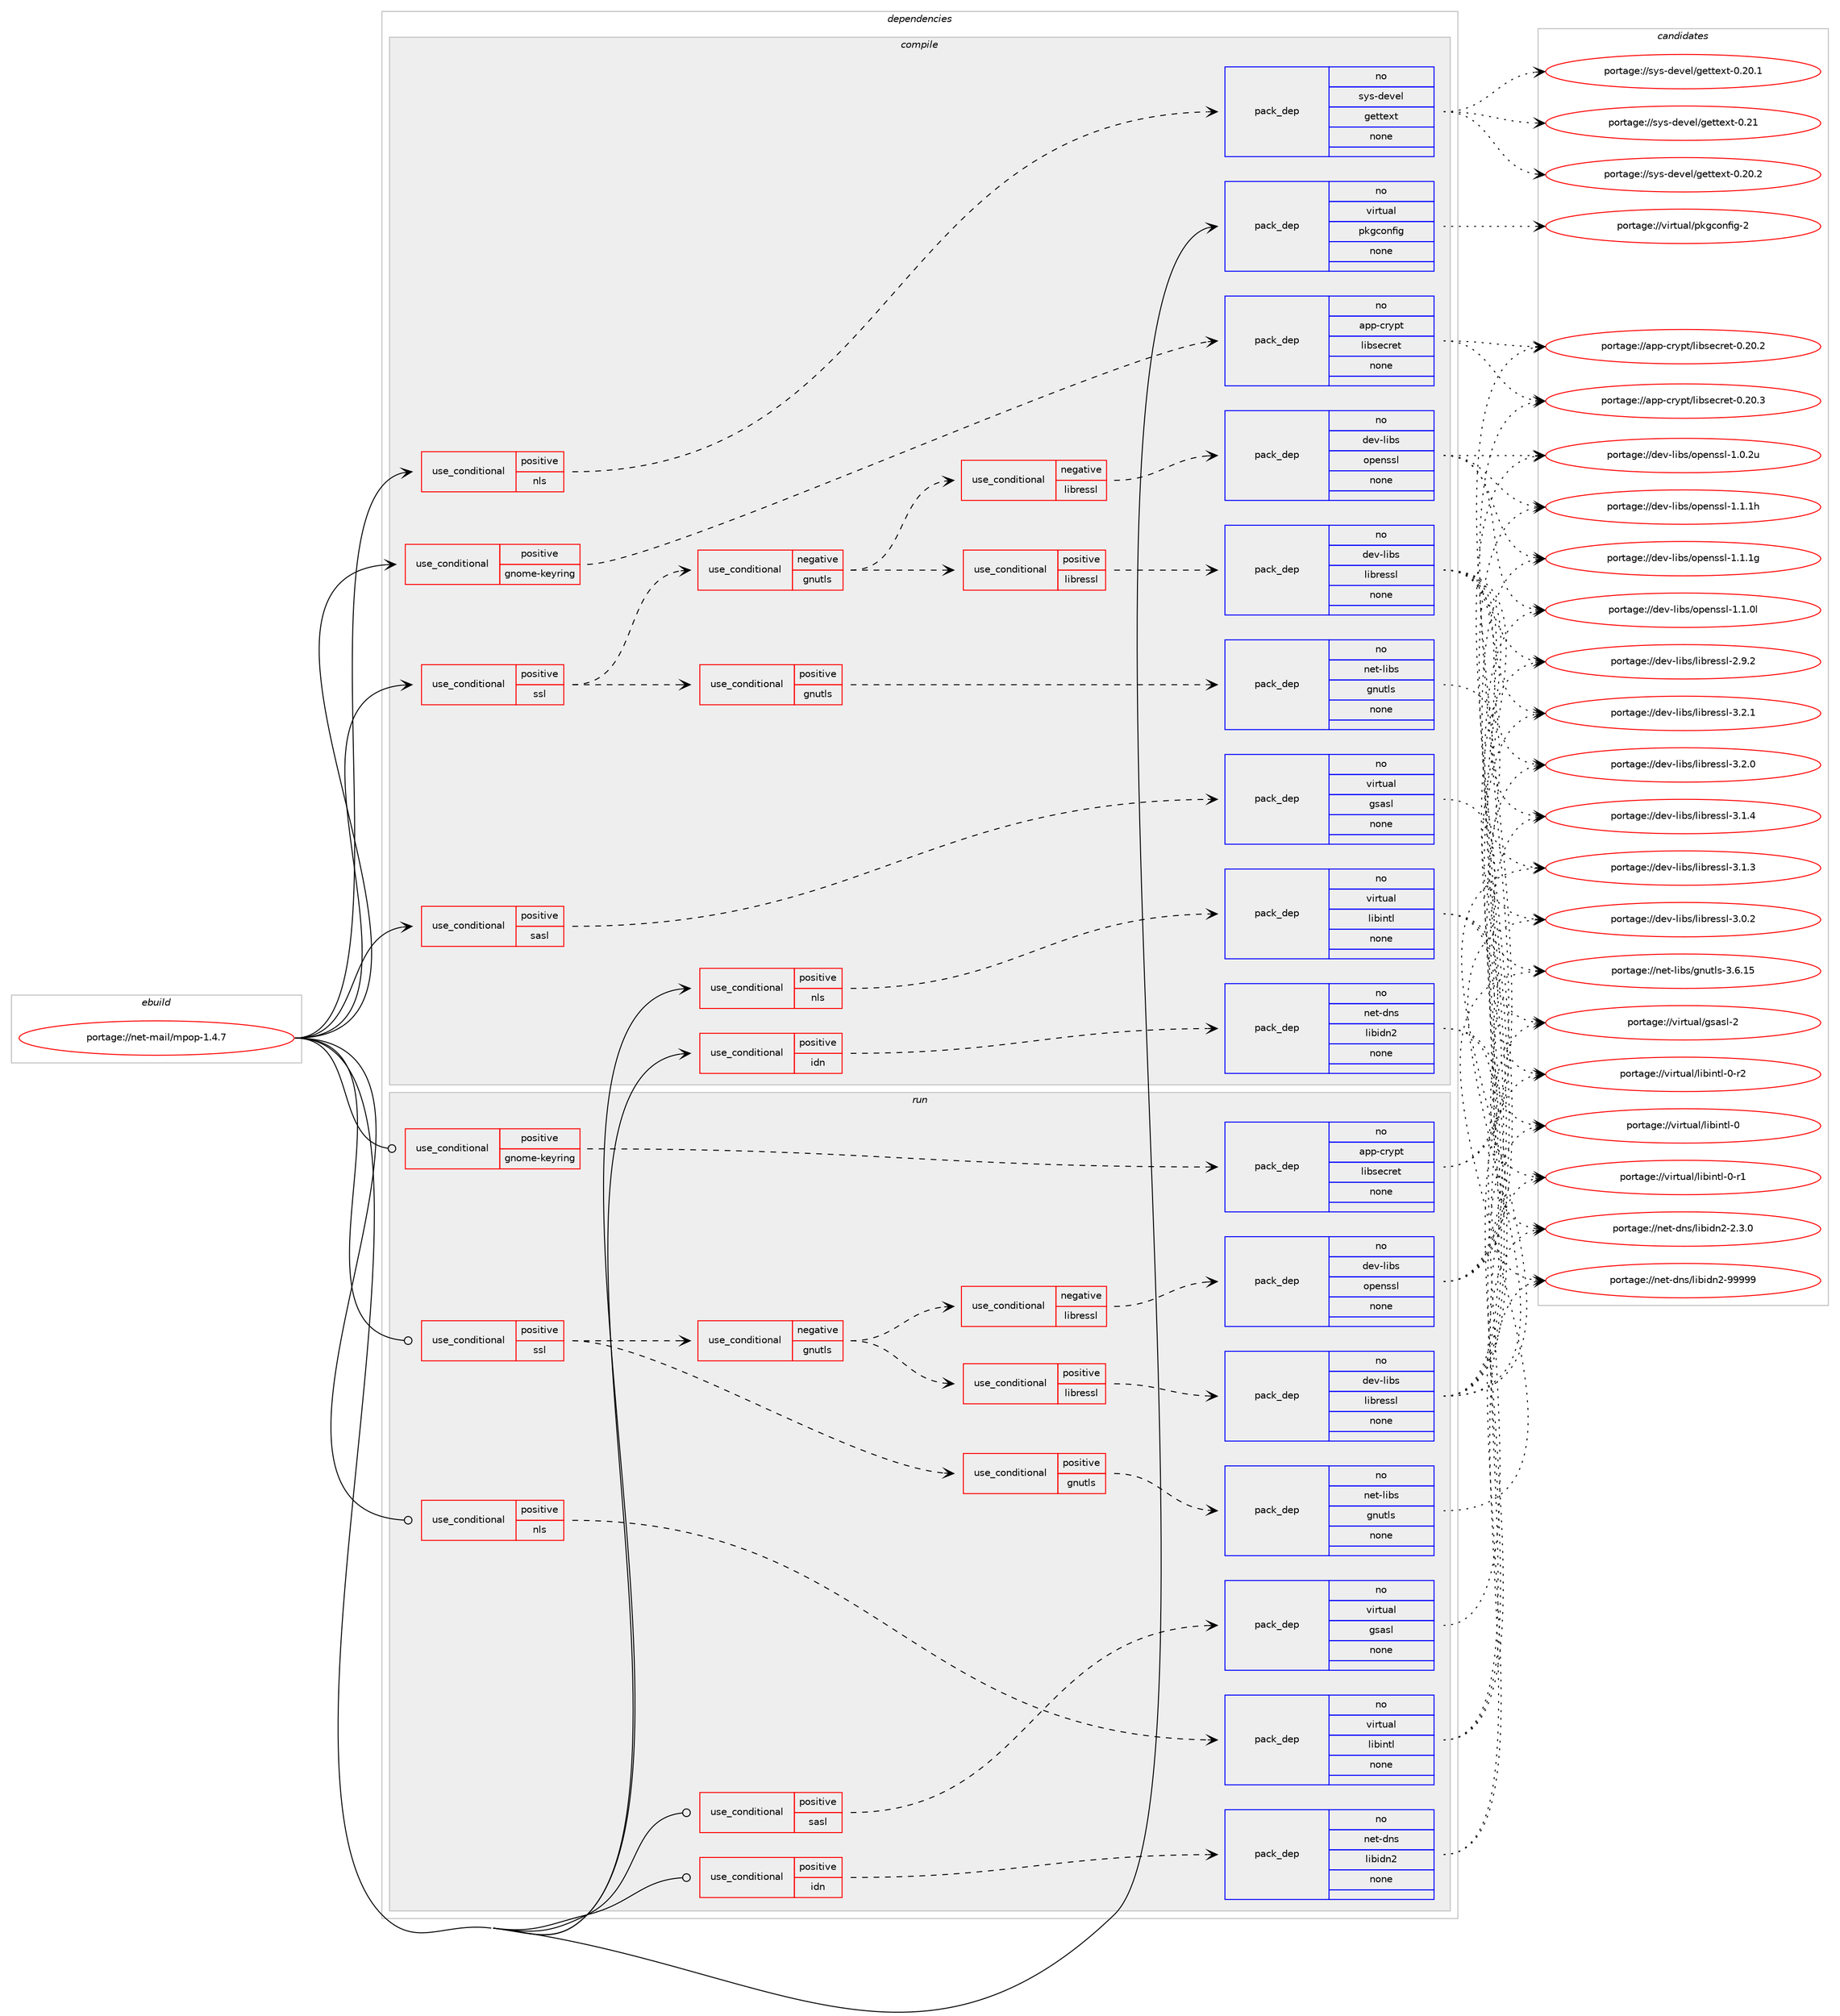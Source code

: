 digraph prolog {

# *************
# Graph options
# *************

newrank=true;
concentrate=true;
compound=true;
graph [rankdir=LR,fontname=Helvetica,fontsize=10,ranksep=1.5];#, ranksep=2.5, nodesep=0.2];
edge  [arrowhead=vee];
node  [fontname=Helvetica,fontsize=10];

# **********
# The ebuild
# **********

subgraph cluster_leftcol {
color=gray;
rank=same;
label=<<i>ebuild</i>>;
id [label="portage://net-mail/mpop-1.4.7", color=red, width=4, href="../net-mail/mpop-1.4.7.svg"];
}

# ****************
# The dependencies
# ****************

subgraph cluster_midcol {
color=gray;
label=<<i>dependencies</i>>;
subgraph cluster_compile {
fillcolor="#eeeeee";
style=filled;
label=<<i>compile</i>>;
subgraph cond501 {
dependency3392 [label=<<TABLE BORDER="0" CELLBORDER="1" CELLSPACING="0" CELLPADDING="4"><TR><TD ROWSPAN="3" CELLPADDING="10">use_conditional</TD></TR><TR><TD>positive</TD></TR><TR><TD>gnome-keyring</TD></TR></TABLE>>, shape=none, color=red];
subgraph pack2841 {
dependency3393 [label=<<TABLE BORDER="0" CELLBORDER="1" CELLSPACING="0" CELLPADDING="4" WIDTH="220"><TR><TD ROWSPAN="6" CELLPADDING="30">pack_dep</TD></TR><TR><TD WIDTH="110">no</TD></TR><TR><TD>app-crypt</TD></TR><TR><TD>libsecret</TD></TR><TR><TD>none</TD></TR><TR><TD></TD></TR></TABLE>>, shape=none, color=blue];
}
dependency3392:e -> dependency3393:w [weight=20,style="dashed",arrowhead="vee"];
}
id:e -> dependency3392:w [weight=20,style="solid",arrowhead="vee"];
subgraph cond502 {
dependency3394 [label=<<TABLE BORDER="0" CELLBORDER="1" CELLSPACING="0" CELLPADDING="4"><TR><TD ROWSPAN="3" CELLPADDING="10">use_conditional</TD></TR><TR><TD>positive</TD></TR><TR><TD>idn</TD></TR></TABLE>>, shape=none, color=red];
subgraph pack2842 {
dependency3395 [label=<<TABLE BORDER="0" CELLBORDER="1" CELLSPACING="0" CELLPADDING="4" WIDTH="220"><TR><TD ROWSPAN="6" CELLPADDING="30">pack_dep</TD></TR><TR><TD WIDTH="110">no</TD></TR><TR><TD>net-dns</TD></TR><TR><TD>libidn2</TD></TR><TR><TD>none</TD></TR><TR><TD></TD></TR></TABLE>>, shape=none, color=blue];
}
dependency3394:e -> dependency3395:w [weight=20,style="dashed",arrowhead="vee"];
}
id:e -> dependency3394:w [weight=20,style="solid",arrowhead="vee"];
subgraph cond503 {
dependency3396 [label=<<TABLE BORDER="0" CELLBORDER="1" CELLSPACING="0" CELLPADDING="4"><TR><TD ROWSPAN="3" CELLPADDING="10">use_conditional</TD></TR><TR><TD>positive</TD></TR><TR><TD>nls</TD></TR></TABLE>>, shape=none, color=red];
subgraph pack2843 {
dependency3397 [label=<<TABLE BORDER="0" CELLBORDER="1" CELLSPACING="0" CELLPADDING="4" WIDTH="220"><TR><TD ROWSPAN="6" CELLPADDING="30">pack_dep</TD></TR><TR><TD WIDTH="110">no</TD></TR><TR><TD>sys-devel</TD></TR><TR><TD>gettext</TD></TR><TR><TD>none</TD></TR><TR><TD></TD></TR></TABLE>>, shape=none, color=blue];
}
dependency3396:e -> dependency3397:w [weight=20,style="dashed",arrowhead="vee"];
}
id:e -> dependency3396:w [weight=20,style="solid",arrowhead="vee"];
subgraph cond504 {
dependency3398 [label=<<TABLE BORDER="0" CELLBORDER="1" CELLSPACING="0" CELLPADDING="4"><TR><TD ROWSPAN="3" CELLPADDING="10">use_conditional</TD></TR><TR><TD>positive</TD></TR><TR><TD>nls</TD></TR></TABLE>>, shape=none, color=red];
subgraph pack2844 {
dependency3399 [label=<<TABLE BORDER="0" CELLBORDER="1" CELLSPACING="0" CELLPADDING="4" WIDTH="220"><TR><TD ROWSPAN="6" CELLPADDING="30">pack_dep</TD></TR><TR><TD WIDTH="110">no</TD></TR><TR><TD>virtual</TD></TR><TR><TD>libintl</TD></TR><TR><TD>none</TD></TR><TR><TD></TD></TR></TABLE>>, shape=none, color=blue];
}
dependency3398:e -> dependency3399:w [weight=20,style="dashed",arrowhead="vee"];
}
id:e -> dependency3398:w [weight=20,style="solid",arrowhead="vee"];
subgraph cond505 {
dependency3400 [label=<<TABLE BORDER="0" CELLBORDER="1" CELLSPACING="0" CELLPADDING="4"><TR><TD ROWSPAN="3" CELLPADDING="10">use_conditional</TD></TR><TR><TD>positive</TD></TR><TR><TD>sasl</TD></TR></TABLE>>, shape=none, color=red];
subgraph pack2845 {
dependency3401 [label=<<TABLE BORDER="0" CELLBORDER="1" CELLSPACING="0" CELLPADDING="4" WIDTH="220"><TR><TD ROWSPAN="6" CELLPADDING="30">pack_dep</TD></TR><TR><TD WIDTH="110">no</TD></TR><TR><TD>virtual</TD></TR><TR><TD>gsasl</TD></TR><TR><TD>none</TD></TR><TR><TD></TD></TR></TABLE>>, shape=none, color=blue];
}
dependency3400:e -> dependency3401:w [weight=20,style="dashed",arrowhead="vee"];
}
id:e -> dependency3400:w [weight=20,style="solid",arrowhead="vee"];
subgraph cond506 {
dependency3402 [label=<<TABLE BORDER="0" CELLBORDER="1" CELLSPACING="0" CELLPADDING="4"><TR><TD ROWSPAN="3" CELLPADDING="10">use_conditional</TD></TR><TR><TD>positive</TD></TR><TR><TD>ssl</TD></TR></TABLE>>, shape=none, color=red];
subgraph cond507 {
dependency3403 [label=<<TABLE BORDER="0" CELLBORDER="1" CELLSPACING="0" CELLPADDING="4"><TR><TD ROWSPAN="3" CELLPADDING="10">use_conditional</TD></TR><TR><TD>positive</TD></TR><TR><TD>gnutls</TD></TR></TABLE>>, shape=none, color=red];
subgraph pack2846 {
dependency3404 [label=<<TABLE BORDER="0" CELLBORDER="1" CELLSPACING="0" CELLPADDING="4" WIDTH="220"><TR><TD ROWSPAN="6" CELLPADDING="30">pack_dep</TD></TR><TR><TD WIDTH="110">no</TD></TR><TR><TD>net-libs</TD></TR><TR><TD>gnutls</TD></TR><TR><TD>none</TD></TR><TR><TD></TD></TR></TABLE>>, shape=none, color=blue];
}
dependency3403:e -> dependency3404:w [weight=20,style="dashed",arrowhead="vee"];
}
dependency3402:e -> dependency3403:w [weight=20,style="dashed",arrowhead="vee"];
subgraph cond508 {
dependency3405 [label=<<TABLE BORDER="0" CELLBORDER="1" CELLSPACING="0" CELLPADDING="4"><TR><TD ROWSPAN="3" CELLPADDING="10">use_conditional</TD></TR><TR><TD>negative</TD></TR><TR><TD>gnutls</TD></TR></TABLE>>, shape=none, color=red];
subgraph cond509 {
dependency3406 [label=<<TABLE BORDER="0" CELLBORDER="1" CELLSPACING="0" CELLPADDING="4"><TR><TD ROWSPAN="3" CELLPADDING="10">use_conditional</TD></TR><TR><TD>negative</TD></TR><TR><TD>libressl</TD></TR></TABLE>>, shape=none, color=red];
subgraph pack2847 {
dependency3407 [label=<<TABLE BORDER="0" CELLBORDER="1" CELLSPACING="0" CELLPADDING="4" WIDTH="220"><TR><TD ROWSPAN="6" CELLPADDING="30">pack_dep</TD></TR><TR><TD WIDTH="110">no</TD></TR><TR><TD>dev-libs</TD></TR><TR><TD>openssl</TD></TR><TR><TD>none</TD></TR><TR><TD></TD></TR></TABLE>>, shape=none, color=blue];
}
dependency3406:e -> dependency3407:w [weight=20,style="dashed",arrowhead="vee"];
}
dependency3405:e -> dependency3406:w [weight=20,style="dashed",arrowhead="vee"];
subgraph cond510 {
dependency3408 [label=<<TABLE BORDER="0" CELLBORDER="1" CELLSPACING="0" CELLPADDING="4"><TR><TD ROWSPAN="3" CELLPADDING="10">use_conditional</TD></TR><TR><TD>positive</TD></TR><TR><TD>libressl</TD></TR></TABLE>>, shape=none, color=red];
subgraph pack2848 {
dependency3409 [label=<<TABLE BORDER="0" CELLBORDER="1" CELLSPACING="0" CELLPADDING="4" WIDTH="220"><TR><TD ROWSPAN="6" CELLPADDING="30">pack_dep</TD></TR><TR><TD WIDTH="110">no</TD></TR><TR><TD>dev-libs</TD></TR><TR><TD>libressl</TD></TR><TR><TD>none</TD></TR><TR><TD></TD></TR></TABLE>>, shape=none, color=blue];
}
dependency3408:e -> dependency3409:w [weight=20,style="dashed",arrowhead="vee"];
}
dependency3405:e -> dependency3408:w [weight=20,style="dashed",arrowhead="vee"];
}
dependency3402:e -> dependency3405:w [weight=20,style="dashed",arrowhead="vee"];
}
id:e -> dependency3402:w [weight=20,style="solid",arrowhead="vee"];
subgraph pack2849 {
dependency3410 [label=<<TABLE BORDER="0" CELLBORDER="1" CELLSPACING="0" CELLPADDING="4" WIDTH="220"><TR><TD ROWSPAN="6" CELLPADDING="30">pack_dep</TD></TR><TR><TD WIDTH="110">no</TD></TR><TR><TD>virtual</TD></TR><TR><TD>pkgconfig</TD></TR><TR><TD>none</TD></TR><TR><TD></TD></TR></TABLE>>, shape=none, color=blue];
}
id:e -> dependency3410:w [weight=20,style="solid",arrowhead="vee"];
}
subgraph cluster_compileandrun {
fillcolor="#eeeeee";
style=filled;
label=<<i>compile and run</i>>;
}
subgraph cluster_run {
fillcolor="#eeeeee";
style=filled;
label=<<i>run</i>>;
subgraph cond511 {
dependency3411 [label=<<TABLE BORDER="0" CELLBORDER="1" CELLSPACING="0" CELLPADDING="4"><TR><TD ROWSPAN="3" CELLPADDING="10">use_conditional</TD></TR><TR><TD>positive</TD></TR><TR><TD>gnome-keyring</TD></TR></TABLE>>, shape=none, color=red];
subgraph pack2850 {
dependency3412 [label=<<TABLE BORDER="0" CELLBORDER="1" CELLSPACING="0" CELLPADDING="4" WIDTH="220"><TR><TD ROWSPAN="6" CELLPADDING="30">pack_dep</TD></TR><TR><TD WIDTH="110">no</TD></TR><TR><TD>app-crypt</TD></TR><TR><TD>libsecret</TD></TR><TR><TD>none</TD></TR><TR><TD></TD></TR></TABLE>>, shape=none, color=blue];
}
dependency3411:e -> dependency3412:w [weight=20,style="dashed",arrowhead="vee"];
}
id:e -> dependency3411:w [weight=20,style="solid",arrowhead="odot"];
subgraph cond512 {
dependency3413 [label=<<TABLE BORDER="0" CELLBORDER="1" CELLSPACING="0" CELLPADDING="4"><TR><TD ROWSPAN="3" CELLPADDING="10">use_conditional</TD></TR><TR><TD>positive</TD></TR><TR><TD>idn</TD></TR></TABLE>>, shape=none, color=red];
subgraph pack2851 {
dependency3414 [label=<<TABLE BORDER="0" CELLBORDER="1" CELLSPACING="0" CELLPADDING="4" WIDTH="220"><TR><TD ROWSPAN="6" CELLPADDING="30">pack_dep</TD></TR><TR><TD WIDTH="110">no</TD></TR><TR><TD>net-dns</TD></TR><TR><TD>libidn2</TD></TR><TR><TD>none</TD></TR><TR><TD></TD></TR></TABLE>>, shape=none, color=blue];
}
dependency3413:e -> dependency3414:w [weight=20,style="dashed",arrowhead="vee"];
}
id:e -> dependency3413:w [weight=20,style="solid",arrowhead="odot"];
subgraph cond513 {
dependency3415 [label=<<TABLE BORDER="0" CELLBORDER="1" CELLSPACING="0" CELLPADDING="4"><TR><TD ROWSPAN="3" CELLPADDING="10">use_conditional</TD></TR><TR><TD>positive</TD></TR><TR><TD>nls</TD></TR></TABLE>>, shape=none, color=red];
subgraph pack2852 {
dependency3416 [label=<<TABLE BORDER="0" CELLBORDER="1" CELLSPACING="0" CELLPADDING="4" WIDTH="220"><TR><TD ROWSPAN="6" CELLPADDING="30">pack_dep</TD></TR><TR><TD WIDTH="110">no</TD></TR><TR><TD>virtual</TD></TR><TR><TD>libintl</TD></TR><TR><TD>none</TD></TR><TR><TD></TD></TR></TABLE>>, shape=none, color=blue];
}
dependency3415:e -> dependency3416:w [weight=20,style="dashed",arrowhead="vee"];
}
id:e -> dependency3415:w [weight=20,style="solid",arrowhead="odot"];
subgraph cond514 {
dependency3417 [label=<<TABLE BORDER="0" CELLBORDER="1" CELLSPACING="0" CELLPADDING="4"><TR><TD ROWSPAN="3" CELLPADDING="10">use_conditional</TD></TR><TR><TD>positive</TD></TR><TR><TD>sasl</TD></TR></TABLE>>, shape=none, color=red];
subgraph pack2853 {
dependency3418 [label=<<TABLE BORDER="0" CELLBORDER="1" CELLSPACING="0" CELLPADDING="4" WIDTH="220"><TR><TD ROWSPAN="6" CELLPADDING="30">pack_dep</TD></TR><TR><TD WIDTH="110">no</TD></TR><TR><TD>virtual</TD></TR><TR><TD>gsasl</TD></TR><TR><TD>none</TD></TR><TR><TD></TD></TR></TABLE>>, shape=none, color=blue];
}
dependency3417:e -> dependency3418:w [weight=20,style="dashed",arrowhead="vee"];
}
id:e -> dependency3417:w [weight=20,style="solid",arrowhead="odot"];
subgraph cond515 {
dependency3419 [label=<<TABLE BORDER="0" CELLBORDER="1" CELLSPACING="0" CELLPADDING="4"><TR><TD ROWSPAN="3" CELLPADDING="10">use_conditional</TD></TR><TR><TD>positive</TD></TR><TR><TD>ssl</TD></TR></TABLE>>, shape=none, color=red];
subgraph cond516 {
dependency3420 [label=<<TABLE BORDER="0" CELLBORDER="1" CELLSPACING="0" CELLPADDING="4"><TR><TD ROWSPAN="3" CELLPADDING="10">use_conditional</TD></TR><TR><TD>positive</TD></TR><TR><TD>gnutls</TD></TR></TABLE>>, shape=none, color=red];
subgraph pack2854 {
dependency3421 [label=<<TABLE BORDER="0" CELLBORDER="1" CELLSPACING="0" CELLPADDING="4" WIDTH="220"><TR><TD ROWSPAN="6" CELLPADDING="30">pack_dep</TD></TR><TR><TD WIDTH="110">no</TD></TR><TR><TD>net-libs</TD></TR><TR><TD>gnutls</TD></TR><TR><TD>none</TD></TR><TR><TD></TD></TR></TABLE>>, shape=none, color=blue];
}
dependency3420:e -> dependency3421:w [weight=20,style="dashed",arrowhead="vee"];
}
dependency3419:e -> dependency3420:w [weight=20,style="dashed",arrowhead="vee"];
subgraph cond517 {
dependency3422 [label=<<TABLE BORDER="0" CELLBORDER="1" CELLSPACING="0" CELLPADDING="4"><TR><TD ROWSPAN="3" CELLPADDING="10">use_conditional</TD></TR><TR><TD>negative</TD></TR><TR><TD>gnutls</TD></TR></TABLE>>, shape=none, color=red];
subgraph cond518 {
dependency3423 [label=<<TABLE BORDER="0" CELLBORDER="1" CELLSPACING="0" CELLPADDING="4"><TR><TD ROWSPAN="3" CELLPADDING="10">use_conditional</TD></TR><TR><TD>negative</TD></TR><TR><TD>libressl</TD></TR></TABLE>>, shape=none, color=red];
subgraph pack2855 {
dependency3424 [label=<<TABLE BORDER="0" CELLBORDER="1" CELLSPACING="0" CELLPADDING="4" WIDTH="220"><TR><TD ROWSPAN="6" CELLPADDING="30">pack_dep</TD></TR><TR><TD WIDTH="110">no</TD></TR><TR><TD>dev-libs</TD></TR><TR><TD>openssl</TD></TR><TR><TD>none</TD></TR><TR><TD></TD></TR></TABLE>>, shape=none, color=blue];
}
dependency3423:e -> dependency3424:w [weight=20,style="dashed",arrowhead="vee"];
}
dependency3422:e -> dependency3423:w [weight=20,style="dashed",arrowhead="vee"];
subgraph cond519 {
dependency3425 [label=<<TABLE BORDER="0" CELLBORDER="1" CELLSPACING="0" CELLPADDING="4"><TR><TD ROWSPAN="3" CELLPADDING="10">use_conditional</TD></TR><TR><TD>positive</TD></TR><TR><TD>libressl</TD></TR></TABLE>>, shape=none, color=red];
subgraph pack2856 {
dependency3426 [label=<<TABLE BORDER="0" CELLBORDER="1" CELLSPACING="0" CELLPADDING="4" WIDTH="220"><TR><TD ROWSPAN="6" CELLPADDING="30">pack_dep</TD></TR><TR><TD WIDTH="110">no</TD></TR><TR><TD>dev-libs</TD></TR><TR><TD>libressl</TD></TR><TR><TD>none</TD></TR><TR><TD></TD></TR></TABLE>>, shape=none, color=blue];
}
dependency3425:e -> dependency3426:w [weight=20,style="dashed",arrowhead="vee"];
}
dependency3422:e -> dependency3425:w [weight=20,style="dashed",arrowhead="vee"];
}
dependency3419:e -> dependency3422:w [weight=20,style="dashed",arrowhead="vee"];
}
id:e -> dependency3419:w [weight=20,style="solid",arrowhead="odot"];
}
}

# **************
# The candidates
# **************

subgraph cluster_choices {
rank=same;
color=gray;
label=<<i>candidates</i>>;

subgraph choice2841 {
color=black;
nodesep=1;
choice97112112459911412111211647108105981151019911410111645484650484651 [label="portage://app-crypt/libsecret-0.20.3", color=red, width=4,href="../app-crypt/libsecret-0.20.3.svg"];
choice97112112459911412111211647108105981151019911410111645484650484650 [label="portage://app-crypt/libsecret-0.20.2", color=red, width=4,href="../app-crypt/libsecret-0.20.2.svg"];
dependency3393:e -> choice97112112459911412111211647108105981151019911410111645484650484651:w [style=dotted,weight="100"];
dependency3393:e -> choice97112112459911412111211647108105981151019911410111645484650484650:w [style=dotted,weight="100"];
}
subgraph choice2842 {
color=black;
nodesep=1;
choice11010111645100110115471081059810510011050455757575757 [label="portage://net-dns/libidn2-99999", color=red, width=4,href="../net-dns/libidn2-99999.svg"];
choice11010111645100110115471081059810510011050455046514648 [label="portage://net-dns/libidn2-2.3.0", color=red, width=4,href="../net-dns/libidn2-2.3.0.svg"];
dependency3395:e -> choice11010111645100110115471081059810510011050455757575757:w [style=dotted,weight="100"];
dependency3395:e -> choice11010111645100110115471081059810510011050455046514648:w [style=dotted,weight="100"];
}
subgraph choice2843 {
color=black;
nodesep=1;
choice11512111545100101118101108471031011161161011201164548465049 [label="portage://sys-devel/gettext-0.21", color=red, width=4,href="../sys-devel/gettext-0.21.svg"];
choice115121115451001011181011084710310111611610112011645484650484650 [label="portage://sys-devel/gettext-0.20.2", color=red, width=4,href="../sys-devel/gettext-0.20.2.svg"];
choice115121115451001011181011084710310111611610112011645484650484649 [label="portage://sys-devel/gettext-0.20.1", color=red, width=4,href="../sys-devel/gettext-0.20.1.svg"];
dependency3397:e -> choice11512111545100101118101108471031011161161011201164548465049:w [style=dotted,weight="100"];
dependency3397:e -> choice115121115451001011181011084710310111611610112011645484650484650:w [style=dotted,weight="100"];
dependency3397:e -> choice115121115451001011181011084710310111611610112011645484650484649:w [style=dotted,weight="100"];
}
subgraph choice2844 {
color=black;
nodesep=1;
choice11810511411611797108471081059810511011610845484511450 [label="portage://virtual/libintl-0-r2", color=red, width=4,href="../virtual/libintl-0-r2.svg"];
choice11810511411611797108471081059810511011610845484511449 [label="portage://virtual/libintl-0-r1", color=red, width=4,href="../virtual/libintl-0-r1.svg"];
choice1181051141161179710847108105981051101161084548 [label="portage://virtual/libintl-0", color=red, width=4,href="../virtual/libintl-0.svg"];
dependency3399:e -> choice11810511411611797108471081059810511011610845484511450:w [style=dotted,weight="100"];
dependency3399:e -> choice11810511411611797108471081059810511011610845484511449:w [style=dotted,weight="100"];
dependency3399:e -> choice1181051141161179710847108105981051101161084548:w [style=dotted,weight="100"];
}
subgraph choice2845 {
color=black;
nodesep=1;
choice1181051141161179710847103115971151084550 [label="portage://virtual/gsasl-2", color=red, width=4,href="../virtual/gsasl-2.svg"];
dependency3401:e -> choice1181051141161179710847103115971151084550:w [style=dotted,weight="100"];
}
subgraph choice2846 {
color=black;
nodesep=1;
choice11010111645108105981154710311011711610811545514654464953 [label="portage://net-libs/gnutls-3.6.15", color=red, width=4,href="../net-libs/gnutls-3.6.15.svg"];
dependency3404:e -> choice11010111645108105981154710311011711610811545514654464953:w [style=dotted,weight="100"];
}
subgraph choice2847 {
color=black;
nodesep=1;
choice100101118451081059811547111112101110115115108454946494649104 [label="portage://dev-libs/openssl-1.1.1h", color=red, width=4,href="../dev-libs/openssl-1.1.1h.svg"];
choice100101118451081059811547111112101110115115108454946494649103 [label="portage://dev-libs/openssl-1.1.1g", color=red, width=4,href="../dev-libs/openssl-1.1.1g.svg"];
choice100101118451081059811547111112101110115115108454946494648108 [label="portage://dev-libs/openssl-1.1.0l", color=red, width=4,href="../dev-libs/openssl-1.1.0l.svg"];
choice100101118451081059811547111112101110115115108454946484650117 [label="portage://dev-libs/openssl-1.0.2u", color=red, width=4,href="../dev-libs/openssl-1.0.2u.svg"];
dependency3407:e -> choice100101118451081059811547111112101110115115108454946494649104:w [style=dotted,weight="100"];
dependency3407:e -> choice100101118451081059811547111112101110115115108454946494649103:w [style=dotted,weight="100"];
dependency3407:e -> choice100101118451081059811547111112101110115115108454946494648108:w [style=dotted,weight="100"];
dependency3407:e -> choice100101118451081059811547111112101110115115108454946484650117:w [style=dotted,weight="100"];
}
subgraph choice2848 {
color=black;
nodesep=1;
choice10010111845108105981154710810598114101115115108455146504649 [label="portage://dev-libs/libressl-3.2.1", color=red, width=4,href="../dev-libs/libressl-3.2.1.svg"];
choice10010111845108105981154710810598114101115115108455146504648 [label="portage://dev-libs/libressl-3.2.0", color=red, width=4,href="../dev-libs/libressl-3.2.0.svg"];
choice10010111845108105981154710810598114101115115108455146494652 [label="portage://dev-libs/libressl-3.1.4", color=red, width=4,href="../dev-libs/libressl-3.1.4.svg"];
choice10010111845108105981154710810598114101115115108455146494651 [label="portage://dev-libs/libressl-3.1.3", color=red, width=4,href="../dev-libs/libressl-3.1.3.svg"];
choice10010111845108105981154710810598114101115115108455146484650 [label="portage://dev-libs/libressl-3.0.2", color=red, width=4,href="../dev-libs/libressl-3.0.2.svg"];
choice10010111845108105981154710810598114101115115108455046574650 [label="portage://dev-libs/libressl-2.9.2", color=red, width=4,href="../dev-libs/libressl-2.9.2.svg"];
dependency3409:e -> choice10010111845108105981154710810598114101115115108455146504649:w [style=dotted,weight="100"];
dependency3409:e -> choice10010111845108105981154710810598114101115115108455146504648:w [style=dotted,weight="100"];
dependency3409:e -> choice10010111845108105981154710810598114101115115108455146494652:w [style=dotted,weight="100"];
dependency3409:e -> choice10010111845108105981154710810598114101115115108455146494651:w [style=dotted,weight="100"];
dependency3409:e -> choice10010111845108105981154710810598114101115115108455146484650:w [style=dotted,weight="100"];
dependency3409:e -> choice10010111845108105981154710810598114101115115108455046574650:w [style=dotted,weight="100"];
}
subgraph choice2849 {
color=black;
nodesep=1;
choice1181051141161179710847112107103991111101021051034550 [label="portage://virtual/pkgconfig-2", color=red, width=4,href="../virtual/pkgconfig-2.svg"];
dependency3410:e -> choice1181051141161179710847112107103991111101021051034550:w [style=dotted,weight="100"];
}
subgraph choice2850 {
color=black;
nodesep=1;
choice97112112459911412111211647108105981151019911410111645484650484651 [label="portage://app-crypt/libsecret-0.20.3", color=red, width=4,href="../app-crypt/libsecret-0.20.3.svg"];
choice97112112459911412111211647108105981151019911410111645484650484650 [label="portage://app-crypt/libsecret-0.20.2", color=red, width=4,href="../app-crypt/libsecret-0.20.2.svg"];
dependency3412:e -> choice97112112459911412111211647108105981151019911410111645484650484651:w [style=dotted,weight="100"];
dependency3412:e -> choice97112112459911412111211647108105981151019911410111645484650484650:w [style=dotted,weight="100"];
}
subgraph choice2851 {
color=black;
nodesep=1;
choice11010111645100110115471081059810510011050455757575757 [label="portage://net-dns/libidn2-99999", color=red, width=4,href="../net-dns/libidn2-99999.svg"];
choice11010111645100110115471081059810510011050455046514648 [label="portage://net-dns/libidn2-2.3.0", color=red, width=4,href="../net-dns/libidn2-2.3.0.svg"];
dependency3414:e -> choice11010111645100110115471081059810510011050455757575757:w [style=dotted,weight="100"];
dependency3414:e -> choice11010111645100110115471081059810510011050455046514648:w [style=dotted,weight="100"];
}
subgraph choice2852 {
color=black;
nodesep=1;
choice11810511411611797108471081059810511011610845484511450 [label="portage://virtual/libintl-0-r2", color=red, width=4,href="../virtual/libintl-0-r2.svg"];
choice11810511411611797108471081059810511011610845484511449 [label="portage://virtual/libintl-0-r1", color=red, width=4,href="../virtual/libintl-0-r1.svg"];
choice1181051141161179710847108105981051101161084548 [label="portage://virtual/libintl-0", color=red, width=4,href="../virtual/libintl-0.svg"];
dependency3416:e -> choice11810511411611797108471081059810511011610845484511450:w [style=dotted,weight="100"];
dependency3416:e -> choice11810511411611797108471081059810511011610845484511449:w [style=dotted,weight="100"];
dependency3416:e -> choice1181051141161179710847108105981051101161084548:w [style=dotted,weight="100"];
}
subgraph choice2853 {
color=black;
nodesep=1;
choice1181051141161179710847103115971151084550 [label="portage://virtual/gsasl-2", color=red, width=4,href="../virtual/gsasl-2.svg"];
dependency3418:e -> choice1181051141161179710847103115971151084550:w [style=dotted,weight="100"];
}
subgraph choice2854 {
color=black;
nodesep=1;
choice11010111645108105981154710311011711610811545514654464953 [label="portage://net-libs/gnutls-3.6.15", color=red, width=4,href="../net-libs/gnutls-3.6.15.svg"];
dependency3421:e -> choice11010111645108105981154710311011711610811545514654464953:w [style=dotted,weight="100"];
}
subgraph choice2855 {
color=black;
nodesep=1;
choice100101118451081059811547111112101110115115108454946494649104 [label="portage://dev-libs/openssl-1.1.1h", color=red, width=4,href="../dev-libs/openssl-1.1.1h.svg"];
choice100101118451081059811547111112101110115115108454946494649103 [label="portage://dev-libs/openssl-1.1.1g", color=red, width=4,href="../dev-libs/openssl-1.1.1g.svg"];
choice100101118451081059811547111112101110115115108454946494648108 [label="portage://dev-libs/openssl-1.1.0l", color=red, width=4,href="../dev-libs/openssl-1.1.0l.svg"];
choice100101118451081059811547111112101110115115108454946484650117 [label="portage://dev-libs/openssl-1.0.2u", color=red, width=4,href="../dev-libs/openssl-1.0.2u.svg"];
dependency3424:e -> choice100101118451081059811547111112101110115115108454946494649104:w [style=dotted,weight="100"];
dependency3424:e -> choice100101118451081059811547111112101110115115108454946494649103:w [style=dotted,weight="100"];
dependency3424:e -> choice100101118451081059811547111112101110115115108454946494648108:w [style=dotted,weight="100"];
dependency3424:e -> choice100101118451081059811547111112101110115115108454946484650117:w [style=dotted,weight="100"];
}
subgraph choice2856 {
color=black;
nodesep=1;
choice10010111845108105981154710810598114101115115108455146504649 [label="portage://dev-libs/libressl-3.2.1", color=red, width=4,href="../dev-libs/libressl-3.2.1.svg"];
choice10010111845108105981154710810598114101115115108455146504648 [label="portage://dev-libs/libressl-3.2.0", color=red, width=4,href="../dev-libs/libressl-3.2.0.svg"];
choice10010111845108105981154710810598114101115115108455146494652 [label="portage://dev-libs/libressl-3.1.4", color=red, width=4,href="../dev-libs/libressl-3.1.4.svg"];
choice10010111845108105981154710810598114101115115108455146494651 [label="portage://dev-libs/libressl-3.1.3", color=red, width=4,href="../dev-libs/libressl-3.1.3.svg"];
choice10010111845108105981154710810598114101115115108455146484650 [label="portage://dev-libs/libressl-3.0.2", color=red, width=4,href="../dev-libs/libressl-3.0.2.svg"];
choice10010111845108105981154710810598114101115115108455046574650 [label="portage://dev-libs/libressl-2.9.2", color=red, width=4,href="../dev-libs/libressl-2.9.2.svg"];
dependency3426:e -> choice10010111845108105981154710810598114101115115108455146504649:w [style=dotted,weight="100"];
dependency3426:e -> choice10010111845108105981154710810598114101115115108455146504648:w [style=dotted,weight="100"];
dependency3426:e -> choice10010111845108105981154710810598114101115115108455146494652:w [style=dotted,weight="100"];
dependency3426:e -> choice10010111845108105981154710810598114101115115108455146494651:w [style=dotted,weight="100"];
dependency3426:e -> choice10010111845108105981154710810598114101115115108455146484650:w [style=dotted,weight="100"];
dependency3426:e -> choice10010111845108105981154710810598114101115115108455046574650:w [style=dotted,weight="100"];
}
}

}
